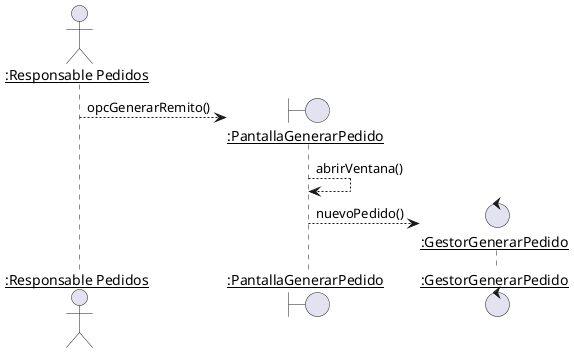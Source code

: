 @startuml secuencia

actor "__:Responsable Pedidos__" as RP 

create boundary "__:PantallaGenerarPedido__" as PGP 
RP --> PGP : opcGenerarRemito()
PGP --> PGP : abrirVentana()

create control "__:GestorGenerarPedido__" as GGP 
PGP --> GGP : nuevoPedido()




@enduml